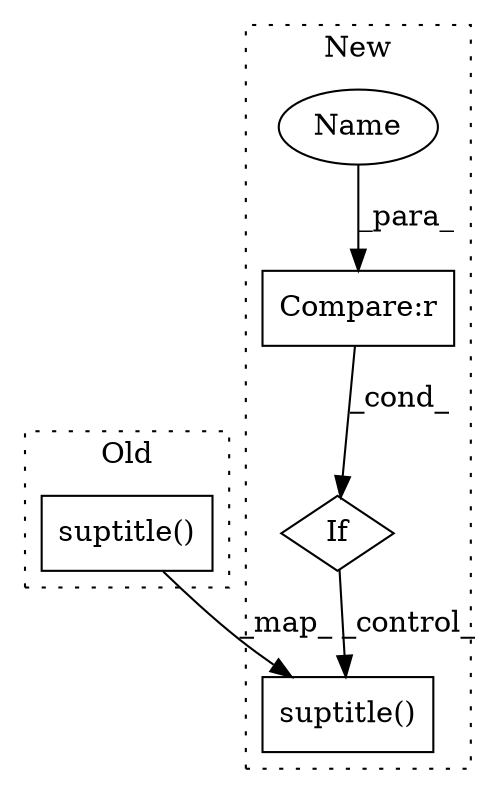 digraph G {
subgraph cluster0 {
1 [label="suptitle()" a="75" s="2702,2720" l="13,1" shape="box"];
label = "Old";
style="dotted";
}
subgraph cluster1 {
2 [label="suptitle()" a="75" s="2905,2927" l="13,1" shape="box"];
3 [label="If" a="96" s="2871" l="3" shape="diamond"];
4 [label="Compare:r" a="40" s="2874" l="21" shape="box"];
5 [label="Name" a="87" s="2874" l="9" shape="ellipse"];
label = "New";
style="dotted";
}
1 -> 2 [label="_map_"];
3 -> 2 [label="_control_"];
4 -> 3 [label="_cond_"];
5 -> 4 [label="_para_"];
}